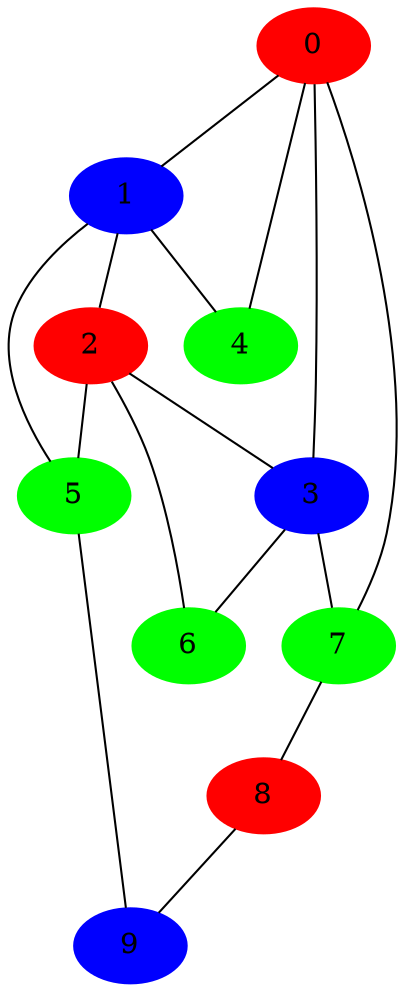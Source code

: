 graph planar2
 { 
0 -- 1 ;
0 -- 3 ;
0 -- 4 ;
0 -- 7 ;
0 [color=red , style=filled]
1 -- 2 ;
1 -- 4 ;
1 -- 5 ;
1 [color=blue , style=filled]
2 -- 3 ;
2 -- 5 ;
2 -- 6 ;
2 [color=red , style=filled]
3 -- 6 ;
3 -- 7 ;
3 [color=blue , style=filled]
4 [color=green , style=filled]
5 -- 9 ;
5 [color=green , style=filled]
6 [color=green , style=filled]
7 -- 8 ;
7 [color=green , style=filled]
8 -- 9 ;
8 [color=red , style=filled]
9 [color=blue , style=filled]

}